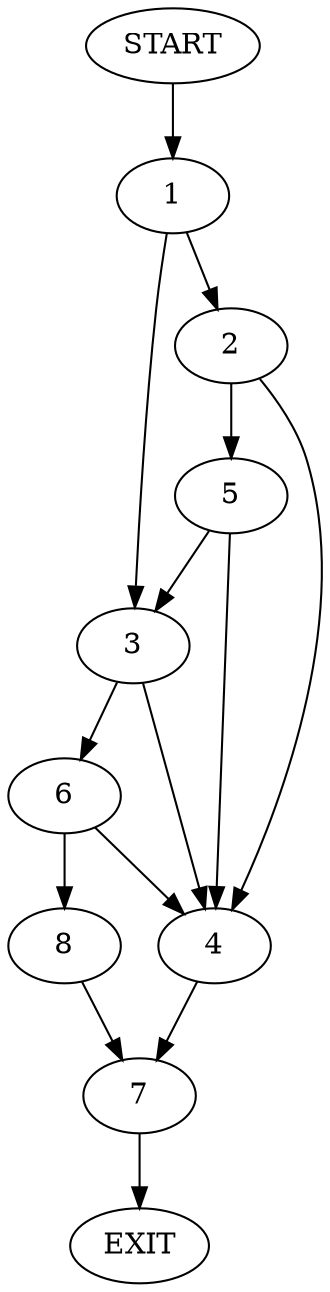 digraph {
0 [label="START"];
1;
2;
3;
4;
5;
6;
7;
8;
9 [label="EXIT"];
0 -> 1;
1 -> 2;
1 -> 3;
2 -> 4;
2 -> 5;
3 -> 6;
3 -> 4;
4 -> 7;
5 -> 4;
5 -> 3;
6 -> 8;
6 -> 4;
8 -> 7;
7 -> 9;
}
